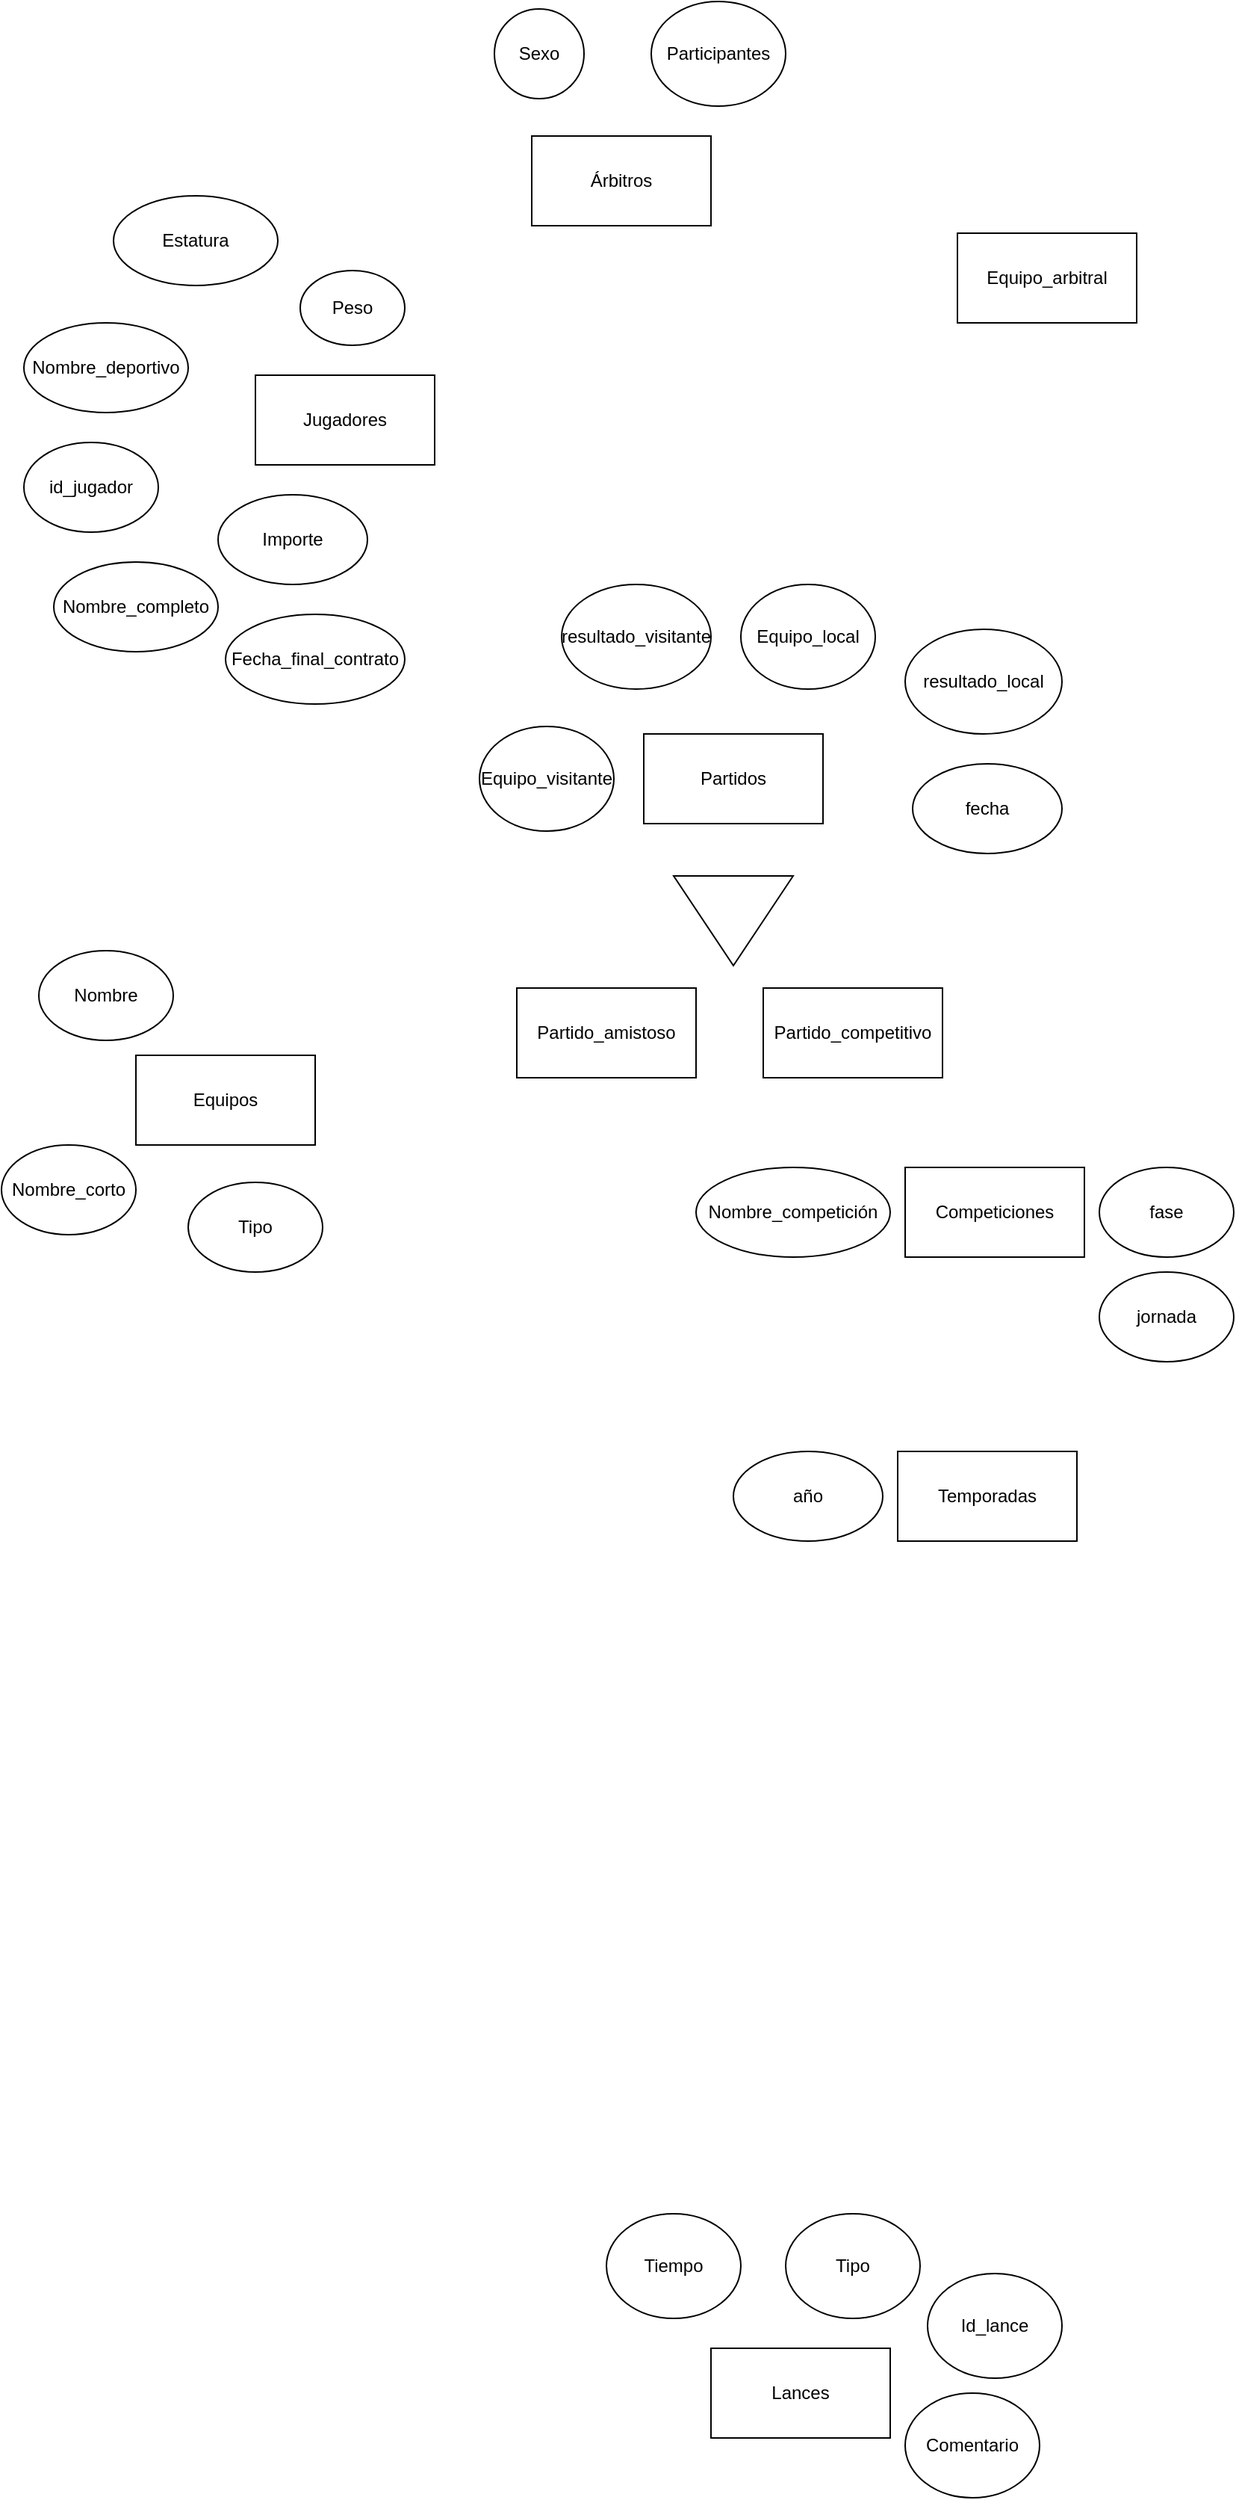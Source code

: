 <mxfile version="25.0.1">
  <diagram id="R2lEEEUBdFMjLlhIrx00" name="Page-1">
    <mxGraphModel dx="965" dy="2348" grid="1" gridSize="10" guides="1" tooltips="1" connect="1" arrows="1" fold="1" page="1" pageScale="1" pageWidth="850" pageHeight="1100" math="0" shadow="0" extFonts="Permanent Marker^https://fonts.googleapis.com/css?family=Permanent+Marker">
      <root>
        <mxCell id="0" />
        <mxCell id="1" parent="0" />
        <mxCell id="04urakdWcX9fBKobl6bI-1" value="Partidos" style="rounded=0;whiteSpace=wrap;html=1;" parent="1" vertex="1">
          <mxGeometry x="430" y="-600" width="120" height="60" as="geometry" />
        </mxCell>
        <mxCell id="04urakdWcX9fBKobl6bI-2" value="Equipos" style="rounded=0;whiteSpace=wrap;html=1;" parent="1" vertex="1">
          <mxGeometry x="90" y="-385" width="120" height="60" as="geometry" />
        </mxCell>
        <mxCell id="04urakdWcX9fBKobl6bI-4" value="Equipo_local" style="ellipse;whiteSpace=wrap;html=1;" parent="1" vertex="1">
          <mxGeometry x="495" y="-700" width="90" height="70" as="geometry" />
        </mxCell>
        <mxCell id="04urakdWcX9fBKobl6bI-5" value="Equipo_visitante" style="ellipse;whiteSpace=wrap;html=1;" parent="1" vertex="1">
          <mxGeometry x="320" y="-605" width="90" height="70" as="geometry" />
        </mxCell>
        <mxCell id="04urakdWcX9fBKobl6bI-6" value="Nombre" style="ellipse;whiteSpace=wrap;html=1;" parent="1" vertex="1">
          <mxGeometry x="25" y="-455" width="90" height="60" as="geometry" />
        </mxCell>
        <mxCell id="04urakdWcX9fBKobl6bI-7" value="Nombre_corto" style="ellipse;whiteSpace=wrap;html=1;" parent="1" vertex="1">
          <mxGeometry y="-325" width="90" height="60" as="geometry" />
        </mxCell>
        <mxCell id="04urakdWcX9fBKobl6bI-8" value="Tipo" style="ellipse;whiteSpace=wrap;html=1;" parent="1" vertex="1">
          <mxGeometry x="125" y="-300" width="90" height="60" as="geometry" />
        </mxCell>
        <mxCell id="04urakdWcX9fBKobl6bI-9" value="Competiciones" style="rounded=0;whiteSpace=wrap;html=1;" parent="1" vertex="1">
          <mxGeometry x="605" y="-310" width="120" height="60" as="geometry" />
        </mxCell>
        <mxCell id="04urakdWcX9fBKobl6bI-11" value="Temporadas" style="rounded=0;whiteSpace=wrap;html=1;" parent="1" vertex="1">
          <mxGeometry x="600" y="-120" width="120" height="60" as="geometry" />
        </mxCell>
        <mxCell id="04urakdWcX9fBKobl6bI-12" value="Participantes" style="ellipse;whiteSpace=wrap;html=1;" parent="1" vertex="1">
          <mxGeometry x="435" y="-1090" width="90" height="70" as="geometry" />
        </mxCell>
        <mxCell id="04urakdWcX9fBKobl6bI-13" value="Sexo" style="ellipse;whiteSpace=wrap;html=1;" parent="1" vertex="1">
          <mxGeometry x="330" y="-1085" width="60" height="60" as="geometry" />
        </mxCell>
        <mxCell id="04urakdWcX9fBKobl6bI-14" value="Nombre_competición" style="ellipse;whiteSpace=wrap;html=1;" parent="1" vertex="1">
          <mxGeometry x="465" y="-310" width="130" height="60" as="geometry" />
        </mxCell>
        <mxCell id="04urakdWcX9fBKobl6bI-15" value="Árbitros" style="rounded=0;whiteSpace=wrap;html=1;" parent="1" vertex="1">
          <mxGeometry x="355" y="-1000" width="120" height="60" as="geometry" />
        </mxCell>
        <mxCell id="04urakdWcX9fBKobl6bI-16" value="Equipo_arbitral" style="rounded=0;whiteSpace=wrap;html=1;" parent="1" vertex="1">
          <mxGeometry x="640" y="-935" width="120" height="60" as="geometry" />
        </mxCell>
        <mxCell id="04urakdWcX9fBKobl6bI-17" value="Jugadores" style="rounded=0;whiteSpace=wrap;html=1;" parent="1" vertex="1">
          <mxGeometry x="170" y="-840" width="120" height="60" as="geometry" />
        </mxCell>
        <mxCell id="04urakdWcX9fBKobl6bI-18" value="Nombre_completo" style="ellipse;whiteSpace=wrap;html=1;" parent="1" vertex="1">
          <mxGeometry x="35" y="-715" width="110" height="60" as="geometry" />
        </mxCell>
        <mxCell id="04urakdWcX9fBKobl6bI-19" value="Nombre_deportivo" style="ellipse;whiteSpace=wrap;html=1;" parent="1" vertex="1">
          <mxGeometry x="15" y="-875" width="110" height="60" as="geometry" />
        </mxCell>
        <mxCell id="04urakdWcX9fBKobl6bI-20" value="id_jugador" style="ellipse;whiteSpace=wrap;html=1;" parent="1" vertex="1">
          <mxGeometry x="15" y="-795" width="90" height="60" as="geometry" />
        </mxCell>
        <mxCell id="04urakdWcX9fBKobl6bI-21" value="Peso" style="ellipse;whiteSpace=wrap;html=1;" parent="1" vertex="1">
          <mxGeometry x="200" y="-910" width="70" height="50" as="geometry" />
        </mxCell>
        <mxCell id="04urakdWcX9fBKobl6bI-22" value="Estatura" style="ellipse;whiteSpace=wrap;html=1;" parent="1" vertex="1">
          <mxGeometry x="75" y="-960" width="110" height="60" as="geometry" />
        </mxCell>
        <mxCell id="04urakdWcX9fBKobl6bI-23" value="Fecha_final_contrato" style="ellipse;whiteSpace=wrap;html=1;" parent="1" vertex="1">
          <mxGeometry x="150" y="-680" width="120" height="60" as="geometry" />
        </mxCell>
        <mxCell id="04urakdWcX9fBKobl6bI-24" value="Importe" style="ellipse;whiteSpace=wrap;html=1;" parent="1" vertex="1">
          <mxGeometry x="145" y="-760" width="100" height="60" as="geometry" />
        </mxCell>
        <mxCell id="04urakdWcX9fBKobl6bI-25" value="Lances" style="rounded=0;whiteSpace=wrap;html=1;" parent="1" vertex="1">
          <mxGeometry x="475" y="480" width="120" height="60" as="geometry" />
        </mxCell>
        <mxCell id="04urakdWcX9fBKobl6bI-26" value="Tipo" style="ellipse;whiteSpace=wrap;html=1;" parent="1" vertex="1">
          <mxGeometry x="525" y="390" width="90" height="70" as="geometry" />
        </mxCell>
        <mxCell id="04urakdWcX9fBKobl6bI-27" value="Tiempo" style="ellipse;whiteSpace=wrap;html=1;" parent="1" vertex="1">
          <mxGeometry x="405" y="390" width="90" height="70" as="geometry" />
        </mxCell>
        <mxCell id="04urakdWcX9fBKobl6bI-28" value="Id_lance" style="ellipse;whiteSpace=wrap;html=1;" parent="1" vertex="1">
          <mxGeometry x="620" y="430" width="90" height="70" as="geometry" />
        </mxCell>
        <mxCell id="04urakdWcX9fBKobl6bI-29" value="Comentario" style="ellipse;whiteSpace=wrap;html=1;" parent="1" vertex="1">
          <mxGeometry x="605" y="510" width="90" height="70" as="geometry" />
        </mxCell>
        <mxCell id="inNDsGXoUcWYAkGI4Rf3-1" value="fecha" style="ellipse;whiteSpace=wrap;html=1;" parent="1" vertex="1">
          <mxGeometry x="610" y="-580" width="100" height="60" as="geometry" />
        </mxCell>
        <mxCell id="inNDsGXoUcWYAkGI4Rf3-2" value="resultado_local" style="ellipse;whiteSpace=wrap;html=1;" parent="1" vertex="1">
          <mxGeometry x="605" y="-670" width="105" height="70" as="geometry" />
        </mxCell>
        <mxCell id="inNDsGXoUcWYAkGI4Rf3-3" value="fase" style="ellipse;whiteSpace=wrap;html=1;" parent="1" vertex="1">
          <mxGeometry x="735" y="-310" width="90" height="60" as="geometry" />
        </mxCell>
        <mxCell id="inNDsGXoUcWYAkGI4Rf3-6" value="resultado_visitante" style="ellipse;whiteSpace=wrap;html=1;" parent="1" vertex="1">
          <mxGeometry x="375" y="-700" width="100" height="70" as="geometry" />
        </mxCell>
        <mxCell id="inNDsGXoUcWYAkGI4Rf3-9" value="" style="triangle;whiteSpace=wrap;html=1;rotation=90;" parent="1" vertex="1">
          <mxGeometry x="460" y="-515" width="60" height="80" as="geometry" />
        </mxCell>
        <mxCell id="inNDsGXoUcWYAkGI4Rf3-10" value="Partido_competitivo" style="rounded=0;whiteSpace=wrap;html=1;" parent="1" vertex="1">
          <mxGeometry x="510" y="-430" width="120" height="60" as="geometry" />
        </mxCell>
        <mxCell id="inNDsGXoUcWYAkGI4Rf3-11" value="Partido_amistoso" style="rounded=0;whiteSpace=wrap;html=1;" parent="1" vertex="1">
          <mxGeometry x="345" y="-430" width="120" height="60" as="geometry" />
        </mxCell>
        <mxCell id="YFh-IGeQEtQM-p5CWIq_-1" value="jornada" style="ellipse;whiteSpace=wrap;html=1;" vertex="1" parent="1">
          <mxGeometry x="735" y="-240" width="90" height="60" as="geometry" />
        </mxCell>
        <mxCell id="YFh-IGeQEtQM-p5CWIq_-2" value="año" style="ellipse;whiteSpace=wrap;html=1;" vertex="1" parent="1">
          <mxGeometry x="490" y="-120" width="100" height="60" as="geometry" />
        </mxCell>
      </root>
    </mxGraphModel>
  </diagram>
</mxfile>
